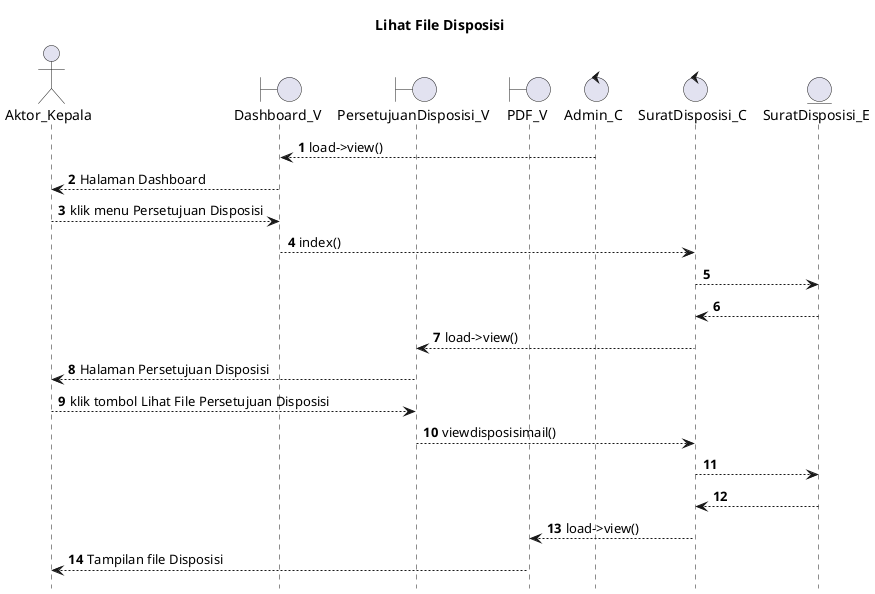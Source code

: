 @startuml

autonumber
hide footbox
title Lihat File Disposisi

Actor Aktor_Kepala
boundary Dashboard_V
boundary PersetujuanDisposisi_V
boundary PDF_V
control Admin_C
control SuratDisposisi_C
Entity SuratDisposisi_E

Admin_C --> Dashboard_V: load->view()
Dashboard_V --> Aktor_Kepala: Halaman Dashboard
Aktor_Kepala --> Dashboard_V: klik menu Persetujuan Disposisi
Dashboard_V --> SuratDisposisi_C: index()
SuratDisposisi_C --> SuratDisposisi_E:
    
    SuratDisposisi_E --> SuratDisposisi_C:
    SuratDisposisi_C --> PersetujuanDisposisi_V: load->view()
    PersetujuanDisposisi_V --> Aktor_Kepala: Halaman Persetujuan Disposisi

Aktor_Kepala --> PersetujuanDisposisi_V: klik tombol Lihat File Persetujuan Disposisi
PersetujuanDisposisi_V --> SuratDisposisi_C: viewdisposisimail()
SuratDisposisi_C --> SuratDisposisi_E:
   
    SuratDisposisi_E --> SuratDisposisi_C:
    SuratDisposisi_C --> PDF_V: load->view()
    PDF_V --> Aktor_Kepala: Tampilan file Disposisi

@enduml